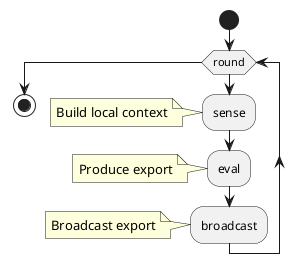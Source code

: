 @startuml
start
while (round)
:sense;
note left: Build local context
:eval;
note left: Produce export
:broadcast;
note left: Broadcast export
endwhile
stop
@enduml